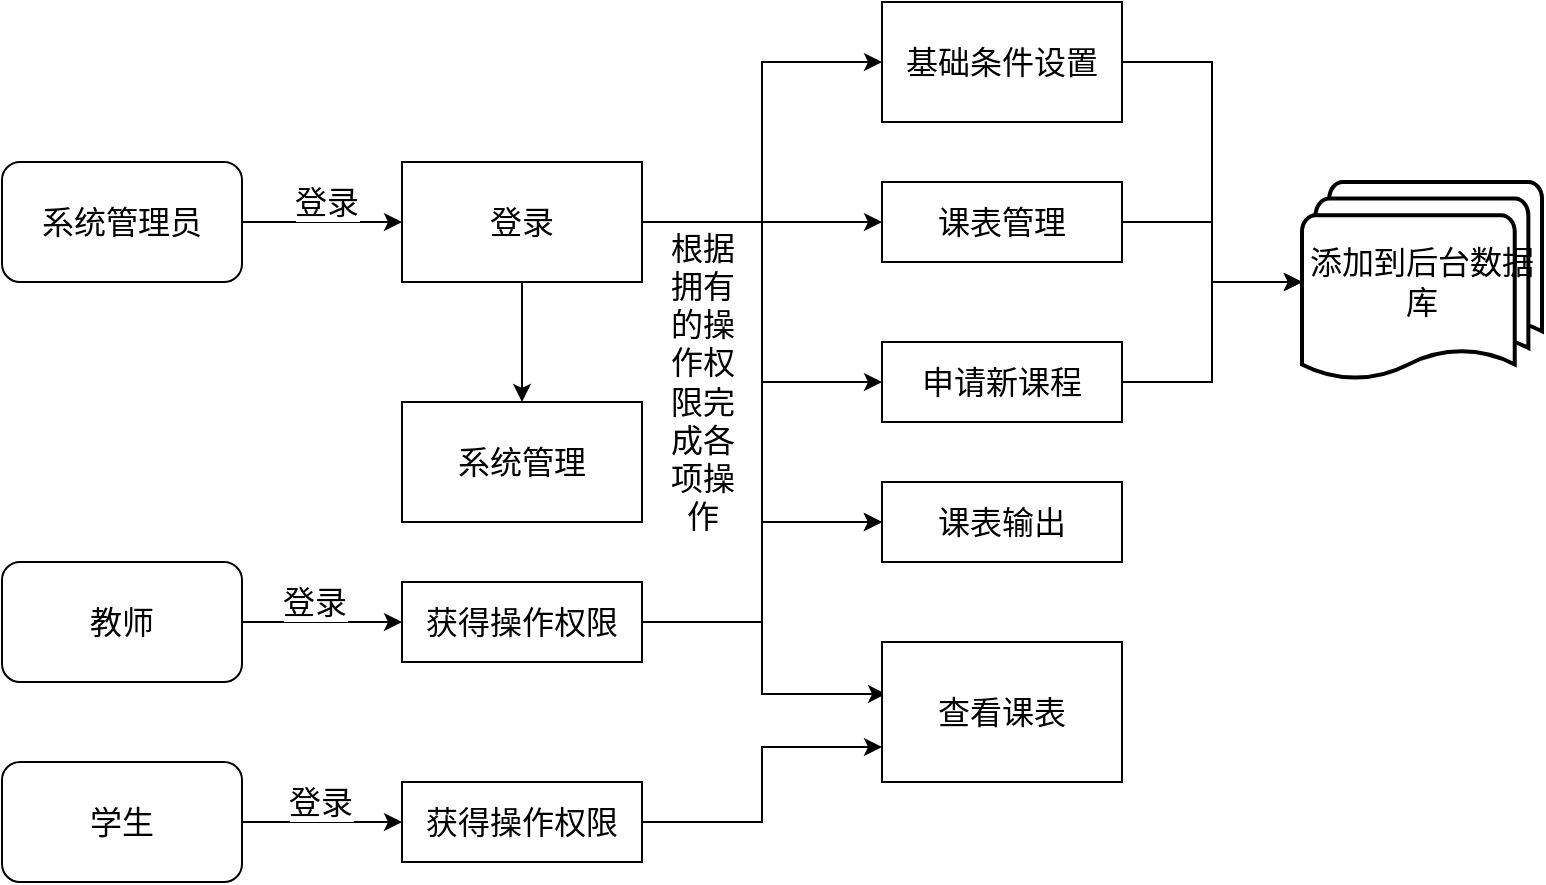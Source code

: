 <mxfile version="25.0.3">
  <diagram name="第 1 页" id="mMuO-To2UXfpXY_WQuYA">
    <mxGraphModel dx="784" dy="1133" grid="1" gridSize="10" guides="1" tooltips="1" connect="1" arrows="1" fold="1" page="1" pageScale="1" pageWidth="5000" pageHeight="5000" math="0" shadow="0">
      <root>
        <mxCell id="0" />
        <mxCell id="1" parent="0" />
        <mxCell id="MIiEvwz3mjyiy-l0bOhD-12" style="edgeStyle=orthogonalEdgeStyle;rounded=0;orthogonalLoop=1;jettySize=auto;html=1;fontSize=16;" edge="1" parent="1" source="MIiEvwz3mjyiy-l0bOhD-1" target="MIiEvwz3mjyiy-l0bOhD-3">
          <mxGeometry relative="1" as="geometry" />
        </mxCell>
        <mxCell id="MIiEvwz3mjyiy-l0bOhD-32" value="登录" style="edgeLabel;html=1;align=center;verticalAlign=middle;resizable=0;points=[];fontSize=16;" vertex="1" connectable="0" parent="MIiEvwz3mjyiy-l0bOhD-12">
          <mxGeometry x="0.05" relative="1" as="geometry">
            <mxPoint y="-10" as="offset" />
          </mxGeometry>
        </mxCell>
        <mxCell id="MIiEvwz3mjyiy-l0bOhD-1" value="系统管理员" style="rounded=1;whiteSpace=wrap;html=1;fontSize=16;" vertex="1" parent="1">
          <mxGeometry x="80" y="160" width="120" height="60" as="geometry" />
        </mxCell>
        <mxCell id="MIiEvwz3mjyiy-l0bOhD-11" style="edgeStyle=orthogonalEdgeStyle;rounded=0;orthogonalLoop=1;jettySize=auto;html=1;fontSize=16;" edge="1" parent="1" source="MIiEvwz3mjyiy-l0bOhD-3" target="MIiEvwz3mjyiy-l0bOhD-4">
          <mxGeometry relative="1" as="geometry" />
        </mxCell>
        <mxCell id="MIiEvwz3mjyiy-l0bOhD-21" style="edgeStyle=orthogonalEdgeStyle;rounded=0;orthogonalLoop=1;jettySize=auto;html=1;entryX=0;entryY=0.5;entryDx=0;entryDy=0;fontSize=16;" edge="1" parent="1" source="MIiEvwz3mjyiy-l0bOhD-3" target="MIiEvwz3mjyiy-l0bOhD-6">
          <mxGeometry relative="1" as="geometry" />
        </mxCell>
        <mxCell id="MIiEvwz3mjyiy-l0bOhD-22" style="edgeStyle=orthogonalEdgeStyle;rounded=0;orthogonalLoop=1;jettySize=auto;html=1;entryX=0;entryY=0.5;entryDx=0;entryDy=0;fontSize=16;" edge="1" parent="1" source="MIiEvwz3mjyiy-l0bOhD-3" target="MIiEvwz3mjyiy-l0bOhD-18">
          <mxGeometry relative="1" as="geometry" />
        </mxCell>
        <mxCell id="MIiEvwz3mjyiy-l0bOhD-23" style="edgeStyle=orthogonalEdgeStyle;rounded=0;orthogonalLoop=1;jettySize=auto;html=1;entryX=0;entryY=0.5;entryDx=0;entryDy=0;fontSize=16;" edge="1" parent="1" source="MIiEvwz3mjyiy-l0bOhD-3" target="MIiEvwz3mjyiy-l0bOhD-19">
          <mxGeometry relative="1" as="geometry" />
        </mxCell>
        <mxCell id="MIiEvwz3mjyiy-l0bOhD-37" value="根据&lt;div&gt;拥有&lt;div&gt;的操&lt;/div&gt;&lt;div&gt;作权&lt;/div&gt;&lt;div&gt;限完&lt;/div&gt;&lt;div&gt;成各&lt;/div&gt;&lt;div&gt;项操&lt;/div&gt;&lt;div&gt;作&lt;/div&gt;&lt;/div&gt;" style="edgeLabel;html=1;align=center;verticalAlign=middle;resizable=0;points=[];fontSize=16;" vertex="1" connectable="0" parent="MIiEvwz3mjyiy-l0bOhD-23">
          <mxGeometry x="-0.118" y="-1" relative="1" as="geometry">
            <mxPoint x="-29" y="21" as="offset" />
          </mxGeometry>
        </mxCell>
        <mxCell id="MIiEvwz3mjyiy-l0bOhD-28" style="edgeStyle=orthogonalEdgeStyle;rounded=0;orthogonalLoop=1;jettySize=auto;html=1;entryX=0;entryY=0.5;entryDx=0;entryDy=0;fontSize=16;" edge="1" parent="1" source="MIiEvwz3mjyiy-l0bOhD-3" target="MIiEvwz3mjyiy-l0bOhD-5">
          <mxGeometry relative="1" as="geometry" />
        </mxCell>
        <mxCell id="MIiEvwz3mjyiy-l0bOhD-3" value="登录" style="rounded=0;whiteSpace=wrap;html=1;fontSize=16;" vertex="1" parent="1">
          <mxGeometry x="280" y="160" width="120" height="60" as="geometry" />
        </mxCell>
        <mxCell id="MIiEvwz3mjyiy-l0bOhD-4" value="系统管理" style="rounded=0;whiteSpace=wrap;html=1;fontSize=16;" vertex="1" parent="1">
          <mxGeometry x="280" y="280" width="120" height="60" as="geometry" />
        </mxCell>
        <mxCell id="MIiEvwz3mjyiy-l0bOhD-5" value="基础条件设置" style="rounded=0;whiteSpace=wrap;html=1;fontSize=16;" vertex="1" parent="1">
          <mxGeometry x="520" y="80" width="120" height="60" as="geometry" />
        </mxCell>
        <mxCell id="MIiEvwz3mjyiy-l0bOhD-6" value="课表管理" style="rounded=0;whiteSpace=wrap;html=1;fontSize=16;" vertex="1" parent="1">
          <mxGeometry x="520" y="170" width="120" height="40" as="geometry" />
        </mxCell>
        <mxCell id="MIiEvwz3mjyiy-l0bOhD-16" style="edgeStyle=orthogonalEdgeStyle;rounded=0;orthogonalLoop=1;jettySize=auto;html=1;fontSize=16;" edge="1" parent="1" source="MIiEvwz3mjyiy-l0bOhD-7" target="MIiEvwz3mjyiy-l0bOhD-10">
          <mxGeometry relative="1" as="geometry" />
        </mxCell>
        <mxCell id="MIiEvwz3mjyiy-l0bOhD-34" value="登录" style="edgeLabel;html=1;align=center;verticalAlign=middle;resizable=0;points=[];fontSize=16;" vertex="1" connectable="0" parent="MIiEvwz3mjyiy-l0bOhD-16">
          <mxGeometry x="-0.1" y="-1" relative="1" as="geometry">
            <mxPoint y="-11" as="offset" />
          </mxGeometry>
        </mxCell>
        <mxCell id="MIiEvwz3mjyiy-l0bOhD-7" value="教师" style="rounded=1;whiteSpace=wrap;html=1;fontSize=16;" vertex="1" parent="1">
          <mxGeometry x="80" y="360" width="120" height="60" as="geometry" />
        </mxCell>
        <mxCell id="MIiEvwz3mjyiy-l0bOhD-15" style="edgeStyle=orthogonalEdgeStyle;rounded=0;orthogonalLoop=1;jettySize=auto;html=1;fontSize=16;" edge="1" parent="1" source="MIiEvwz3mjyiy-l0bOhD-8" target="MIiEvwz3mjyiy-l0bOhD-9">
          <mxGeometry relative="1" as="geometry" />
        </mxCell>
        <mxCell id="MIiEvwz3mjyiy-l0bOhD-36" value="登录" style="edgeLabel;html=1;align=center;verticalAlign=middle;resizable=0;points=[];fontSize=16;" vertex="1" connectable="0" parent="MIiEvwz3mjyiy-l0bOhD-15">
          <mxGeometry x="-0.025" y="-1" relative="1" as="geometry">
            <mxPoint y="-11" as="offset" />
          </mxGeometry>
        </mxCell>
        <mxCell id="MIiEvwz3mjyiy-l0bOhD-8" value="学生" style="rounded=1;whiteSpace=wrap;html=1;fontSize=16;" vertex="1" parent="1">
          <mxGeometry x="80" y="460" width="120" height="60" as="geometry" />
        </mxCell>
        <mxCell id="MIiEvwz3mjyiy-l0bOhD-25" style="edgeStyle=orthogonalEdgeStyle;rounded=0;orthogonalLoop=1;jettySize=auto;html=1;entryX=0;entryY=0.75;entryDx=0;entryDy=0;fontSize=16;" edge="1" parent="1" source="MIiEvwz3mjyiy-l0bOhD-9" target="MIiEvwz3mjyiy-l0bOhD-14">
          <mxGeometry relative="1" as="geometry" />
        </mxCell>
        <mxCell id="MIiEvwz3mjyiy-l0bOhD-9" value="获得操作权限" style="rounded=0;whiteSpace=wrap;html=1;fontSize=16;" vertex="1" parent="1">
          <mxGeometry x="280" y="470" width="120" height="40" as="geometry" />
        </mxCell>
        <mxCell id="MIiEvwz3mjyiy-l0bOhD-24" style="edgeStyle=orthogonalEdgeStyle;rounded=0;orthogonalLoop=1;jettySize=auto;html=1;entryX=0.017;entryY=0.371;entryDx=0;entryDy=0;entryPerimeter=0;fontSize=16;" edge="1" parent="1" source="MIiEvwz3mjyiy-l0bOhD-10" target="MIiEvwz3mjyiy-l0bOhD-14">
          <mxGeometry relative="1" as="geometry" />
        </mxCell>
        <mxCell id="MIiEvwz3mjyiy-l0bOhD-26" style="edgeStyle=orthogonalEdgeStyle;rounded=0;orthogonalLoop=1;jettySize=auto;html=1;entryX=0;entryY=0.5;entryDx=0;entryDy=0;fontSize=16;" edge="1" parent="1" source="MIiEvwz3mjyiy-l0bOhD-10" target="MIiEvwz3mjyiy-l0bOhD-19">
          <mxGeometry relative="1" as="geometry" />
        </mxCell>
        <mxCell id="MIiEvwz3mjyiy-l0bOhD-10" value="获得操作权限" style="rounded=0;whiteSpace=wrap;html=1;fontSize=16;" vertex="1" parent="1">
          <mxGeometry x="280" y="370" width="120" height="40" as="geometry" />
        </mxCell>
        <mxCell id="MIiEvwz3mjyiy-l0bOhD-14" value="查看课表" style="rounded=0;whiteSpace=wrap;html=1;fontSize=16;" vertex="1" parent="1">
          <mxGeometry x="520" y="400" width="120" height="70" as="geometry" />
        </mxCell>
        <mxCell id="MIiEvwz3mjyiy-l0bOhD-18" value="申请新课程" style="rounded=0;whiteSpace=wrap;html=1;fontSize=16;" vertex="1" parent="1">
          <mxGeometry x="520" y="250" width="120" height="40" as="geometry" />
        </mxCell>
        <mxCell id="MIiEvwz3mjyiy-l0bOhD-19" value="课表输出" style="rounded=0;whiteSpace=wrap;html=1;fontSize=16;" vertex="1" parent="1">
          <mxGeometry x="520" y="320" width="120" height="40" as="geometry" />
        </mxCell>
        <mxCell id="MIiEvwz3mjyiy-l0bOhD-20" value="添加到后台数据库" style="strokeWidth=2;html=1;shape=mxgraph.flowchart.multi-document;whiteSpace=wrap;fontSize=16;" vertex="1" parent="1">
          <mxGeometry x="730" y="170" width="120" height="100" as="geometry" />
        </mxCell>
        <mxCell id="MIiEvwz3mjyiy-l0bOhD-29" style="edgeStyle=orthogonalEdgeStyle;rounded=0;orthogonalLoop=1;jettySize=auto;html=1;entryX=0;entryY=0.5;entryDx=0;entryDy=0;entryPerimeter=0;fontSize=16;" edge="1" parent="1" source="MIiEvwz3mjyiy-l0bOhD-18" target="MIiEvwz3mjyiy-l0bOhD-20">
          <mxGeometry relative="1" as="geometry" />
        </mxCell>
        <mxCell id="MIiEvwz3mjyiy-l0bOhD-30" style="edgeStyle=orthogonalEdgeStyle;rounded=0;orthogonalLoop=1;jettySize=auto;html=1;entryX=0;entryY=0.5;entryDx=0;entryDy=0;entryPerimeter=0;fontSize=16;" edge="1" parent="1" source="MIiEvwz3mjyiy-l0bOhD-6" target="MIiEvwz3mjyiy-l0bOhD-20">
          <mxGeometry relative="1" as="geometry" />
        </mxCell>
        <mxCell id="MIiEvwz3mjyiy-l0bOhD-31" style="edgeStyle=orthogonalEdgeStyle;rounded=0;orthogonalLoop=1;jettySize=auto;html=1;entryX=0;entryY=0.5;entryDx=0;entryDy=0;entryPerimeter=0;fontSize=16;" edge="1" parent="1" source="MIiEvwz3mjyiy-l0bOhD-5" target="MIiEvwz3mjyiy-l0bOhD-20">
          <mxGeometry relative="1" as="geometry" />
        </mxCell>
      </root>
    </mxGraphModel>
  </diagram>
</mxfile>
